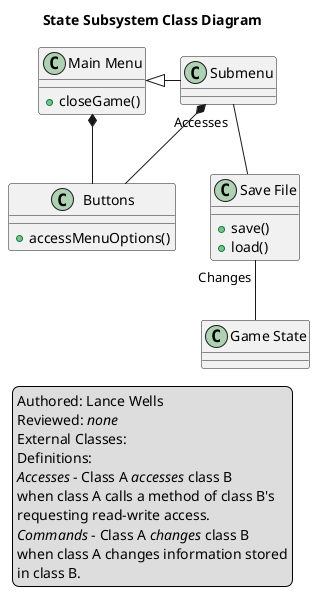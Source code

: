 @startuml
title State Subsystem Class Diagram

legend left
Authored: Lance Wells
Reviewed: <i>none</i>
External Classes: 
Definitions:
<i>Accesses</i> - Class A <i>accesses</i> class B 
when class A calls a method of class B's 
requesting read-write access.
<i>Commands</i> - Class A <i>changes</i> class B 
when class A changes information stored
in class B.
endlegend

class Buttons {
	+ accessMenuOptions()
}
class "Main Menu" {
	+ closeGame()
}
class Submenu {
}
class "Save File" {
	+ save()
	+ load()
}
class "Game State" {
}
Buttons                -up-*     "Main Menu"
Buttons                -up-*     "Submenu"
"Main Menu"            <|-right- "Submenu"
Submenu     "Accesses" -down-    "Save File"
"Save File" "Changes"  -down-   "Game State"
@enduml
